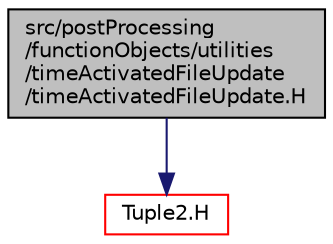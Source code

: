 digraph "src/postProcessing/functionObjects/utilities/timeActivatedFileUpdate/timeActivatedFileUpdate.H"
{
  bgcolor="transparent";
  edge [fontname="Helvetica",fontsize="10",labelfontname="Helvetica",labelfontsize="10"];
  node [fontname="Helvetica",fontsize="10",shape=record];
  Node1 [label="src/postProcessing\l/functionObjects/utilities\l/timeActivatedFileUpdate\l/timeActivatedFileUpdate.H",height=0.2,width=0.4,color="black", fillcolor="grey75", style="filled", fontcolor="black"];
  Node1 -> Node2 [color="midnightblue",fontsize="10",style="solid",fontname="Helvetica"];
  Node2 [label="Tuple2.H",height=0.2,width=0.4,color="red",URL="$a09053.html"];
}
